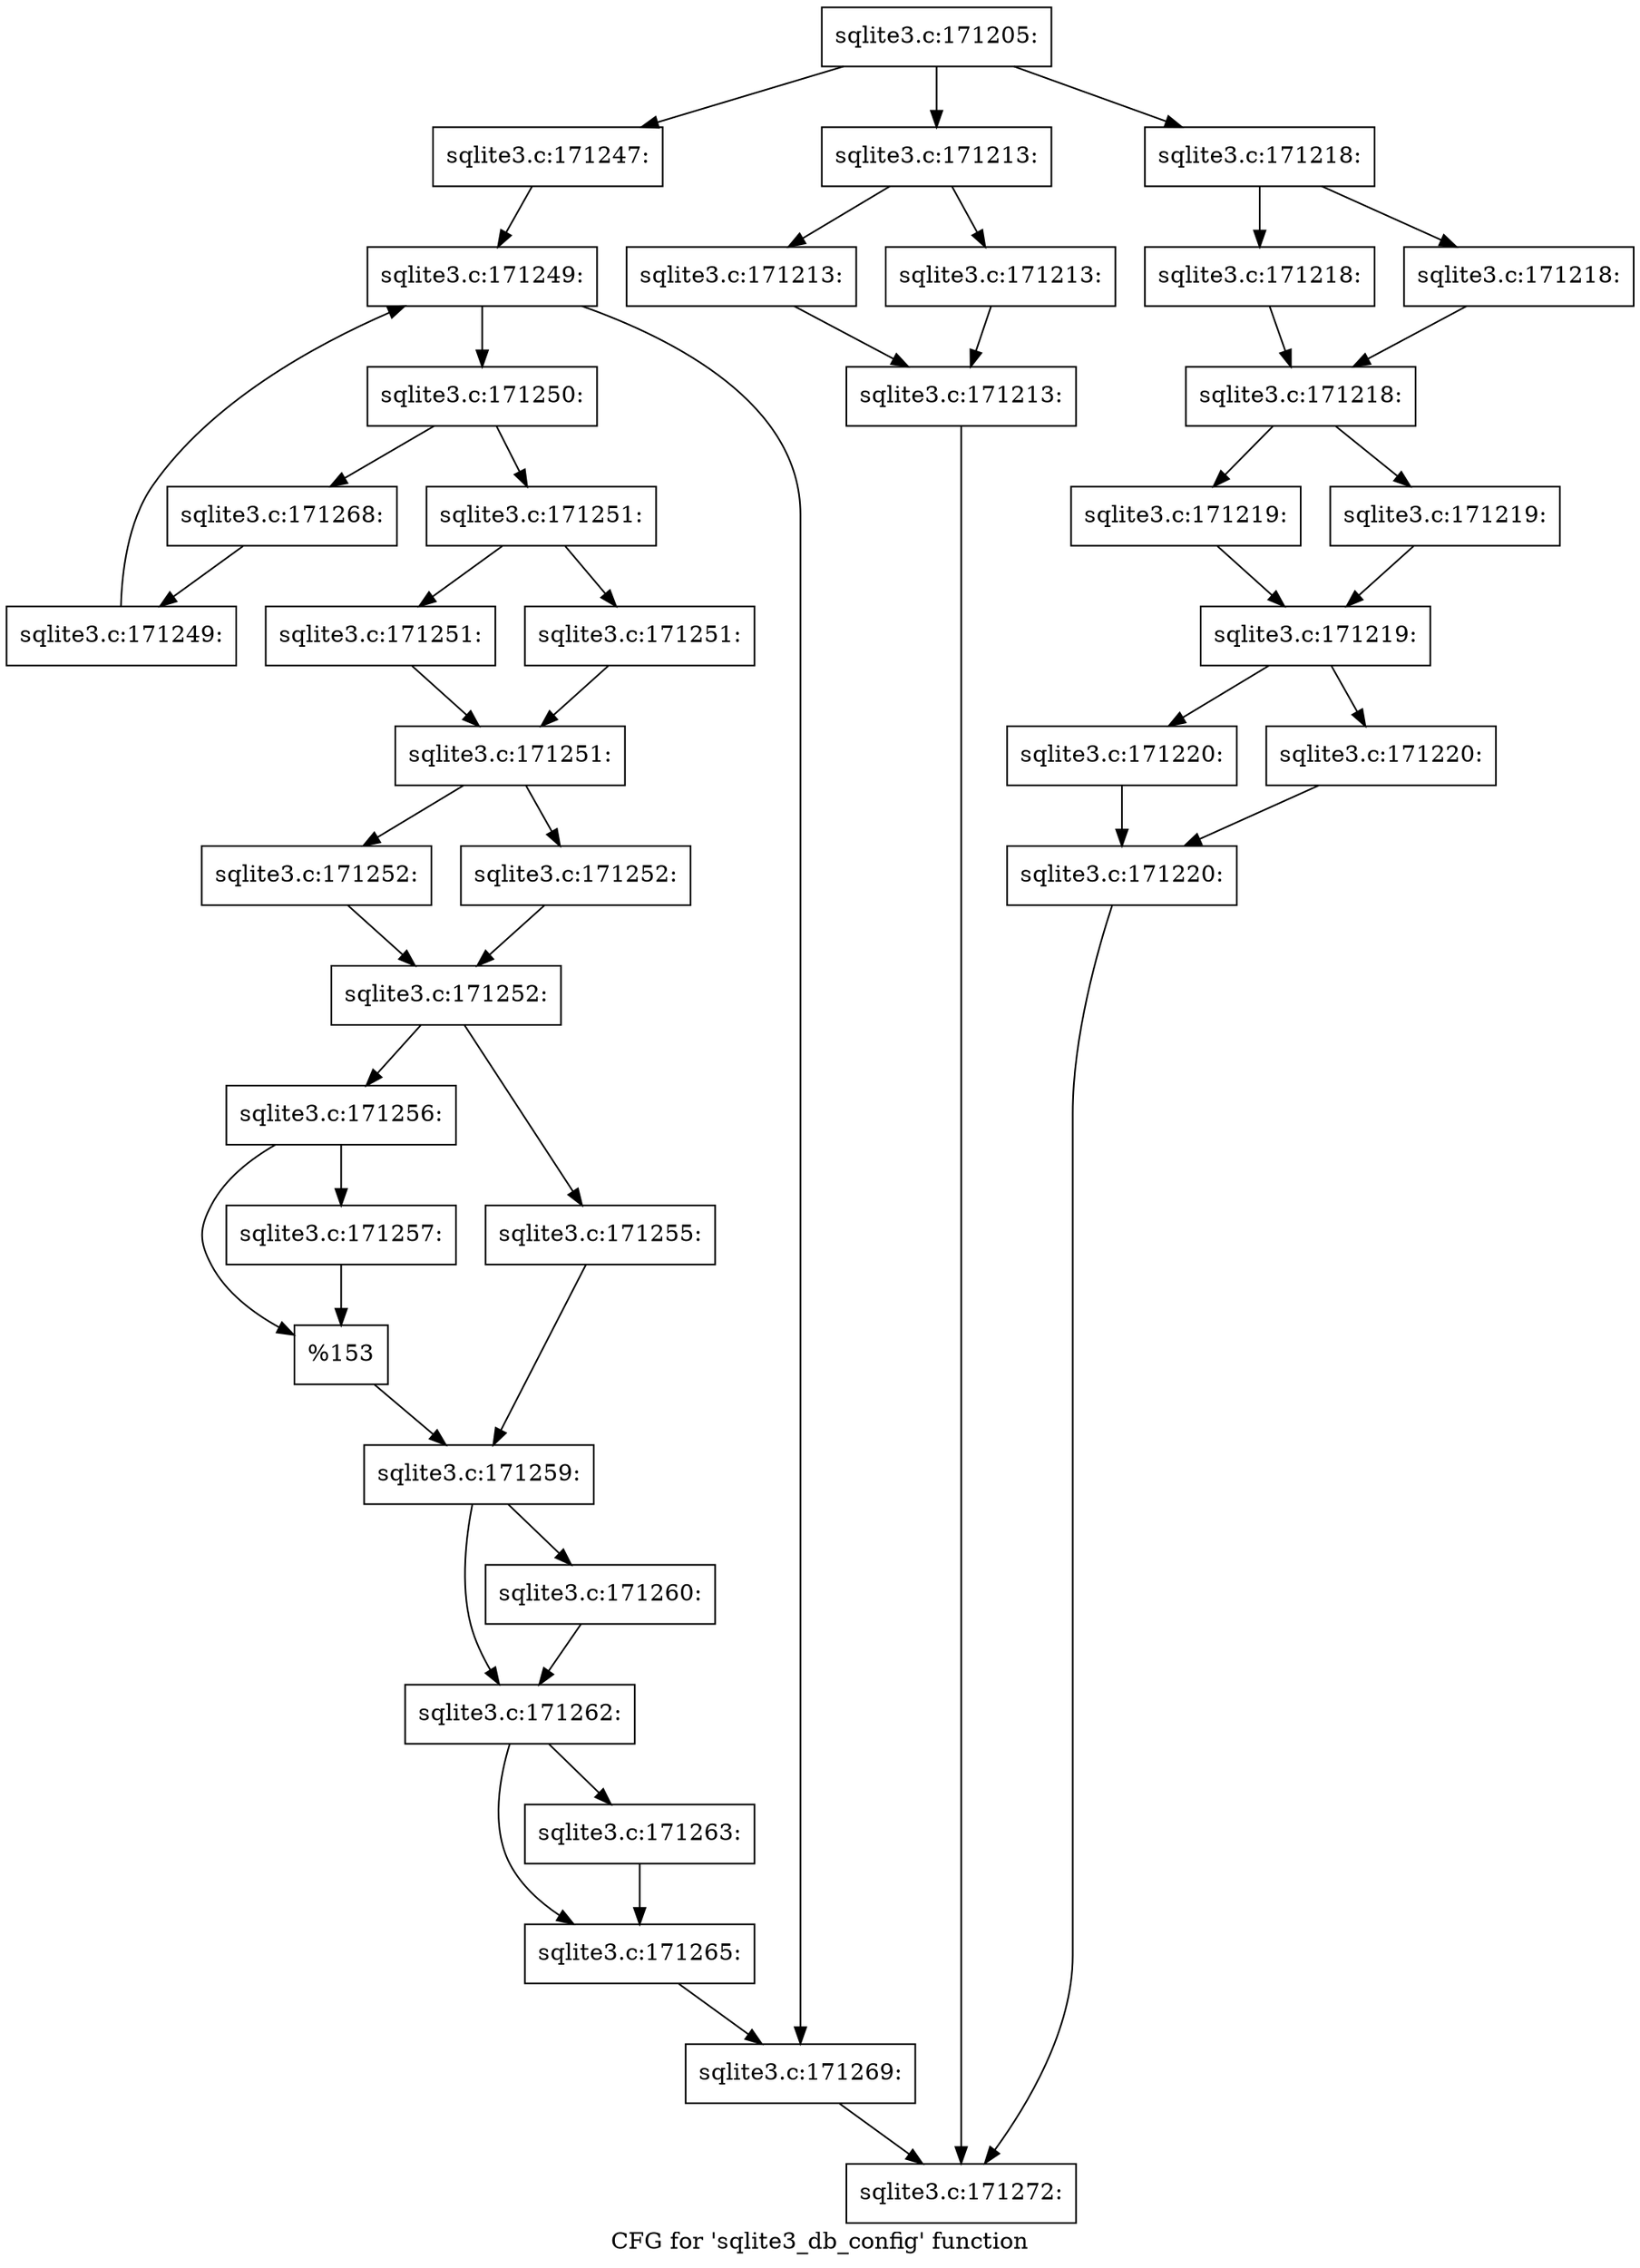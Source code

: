 digraph "CFG for 'sqlite3_db_config' function" {
	label="CFG for 'sqlite3_db_config' function";

	Node0x55c0f56f5e10 [shape=record,label="{sqlite3.c:171205:}"];
	Node0x55c0f56f5e10 -> Node0x55c0f5b51a20;
	Node0x55c0f56f5e10 -> Node0x55c0f5b51b20;
	Node0x55c0f56f5e10 -> Node0x55c0f5b52f30;
	Node0x55c0f5b51b20 [shape=record,label="{sqlite3.c:171213:}"];
	Node0x55c0f5b51b20 -> Node0x55c0f5b51ef0;
	Node0x55c0f5b51b20 -> Node0x55c0f5b51f40;
	Node0x55c0f5b51ef0 [shape=record,label="{sqlite3.c:171213:}"];
	Node0x55c0f5b51ef0 -> Node0x55c0f5b51f90;
	Node0x55c0f5b51f40 [shape=record,label="{sqlite3.c:171213:}"];
	Node0x55c0f5b51f40 -> Node0x55c0f5b51f90;
	Node0x55c0f5b51f90 [shape=record,label="{sqlite3.c:171213:}"];
	Node0x55c0f5b51f90 -> Node0x55c0f5b51930;
	Node0x55c0f5b52f30 [shape=record,label="{sqlite3.c:171218:}"];
	Node0x55c0f5b52f30 -> Node0x55c0f5b53590;
	Node0x55c0f5b52f30 -> Node0x55c0f5b535e0;
	Node0x55c0f5b53590 [shape=record,label="{sqlite3.c:171218:}"];
	Node0x55c0f5b53590 -> Node0x55c0f5b53630;
	Node0x55c0f5b535e0 [shape=record,label="{sqlite3.c:171218:}"];
	Node0x55c0f5b535e0 -> Node0x55c0f5b53630;
	Node0x55c0f5b53630 [shape=record,label="{sqlite3.c:171218:}"];
	Node0x55c0f5b53630 -> Node0x55c0f5b54590;
	Node0x55c0f5b53630 -> Node0x55c0f5b545e0;
	Node0x55c0f5b54590 [shape=record,label="{sqlite3.c:171219:}"];
	Node0x55c0f5b54590 -> Node0x55c0f5b54630;
	Node0x55c0f5b545e0 [shape=record,label="{sqlite3.c:171219:}"];
	Node0x55c0f5b545e0 -> Node0x55c0f5b54630;
	Node0x55c0f5b54630 [shape=record,label="{sqlite3.c:171219:}"];
	Node0x55c0f5b54630 -> Node0x55c0f5b55590;
	Node0x55c0f5b54630 -> Node0x55c0f5b555e0;
	Node0x55c0f5b55590 [shape=record,label="{sqlite3.c:171220:}"];
	Node0x55c0f5b55590 -> Node0x55c0f5b55630;
	Node0x55c0f5b555e0 [shape=record,label="{sqlite3.c:171220:}"];
	Node0x55c0f5b555e0 -> Node0x55c0f5b55630;
	Node0x55c0f5b55630 [shape=record,label="{sqlite3.c:171220:}"];
	Node0x55c0f5b55630 -> Node0x55c0f5b51930;
	Node0x55c0f5b51a20 [shape=record,label="{sqlite3.c:171247:}"];
	Node0x55c0f5b51a20 -> Node0x55c0f5b57dd0;
	Node0x55c0f5b57dd0 [shape=record,label="{sqlite3.c:171249:}"];
	Node0x55c0f5b57dd0 -> Node0x55c0f5b57f10;
	Node0x55c0f5b57dd0 -> Node0x55c0f5b56710;
	Node0x55c0f5b57f10 [shape=record,label="{sqlite3.c:171250:}"];
	Node0x55c0f5b57f10 -> Node0x55c0f69ce990;
	Node0x55c0f5b57f10 -> Node0x55c0f69ce9e0;
	Node0x55c0f69ce990 [shape=record,label="{sqlite3.c:171251:}"];
	Node0x55c0f69ce990 -> Node0x55c0f69cf540;
	Node0x55c0f69ce990 -> Node0x55c0f69cf590;
	Node0x55c0f69cf540 [shape=record,label="{sqlite3.c:171251:}"];
	Node0x55c0f69cf540 -> Node0x55c0f69cf5e0;
	Node0x55c0f69cf590 [shape=record,label="{sqlite3.c:171251:}"];
	Node0x55c0f69cf590 -> Node0x55c0f69cf5e0;
	Node0x55c0f69cf5e0 [shape=record,label="{sqlite3.c:171251:}"];
	Node0x55c0f69cf5e0 -> Node0x55c0f69d0540;
	Node0x55c0f69cf5e0 -> Node0x55c0f69d0590;
	Node0x55c0f69d0540 [shape=record,label="{sqlite3.c:171252:}"];
	Node0x55c0f69d0540 -> Node0x55c0f69d05e0;
	Node0x55c0f69d0590 [shape=record,label="{sqlite3.c:171252:}"];
	Node0x55c0f69d0590 -> Node0x55c0f69d05e0;
	Node0x55c0f69d05e0 [shape=record,label="{sqlite3.c:171252:}"];
	Node0x55c0f69d05e0 -> Node0x55c0f69d15c0;
	Node0x55c0f69d05e0 -> Node0x55c0f69d1660;
	Node0x55c0f69d15c0 [shape=record,label="{sqlite3.c:171255:}"];
	Node0x55c0f69d15c0 -> Node0x55c0f69d1610;
	Node0x55c0f69d1660 [shape=record,label="{sqlite3.c:171256:}"];
	Node0x55c0f69d1660 -> Node0x55c0f69d21f0;
	Node0x55c0f69d1660 -> Node0x55c0f69d2240;
	Node0x55c0f69d21f0 [shape=record,label="{sqlite3.c:171257:}"];
	Node0x55c0f69d21f0 -> Node0x55c0f69d2240;
	Node0x55c0f69d2240 [shape=record,label="{%153}"];
	Node0x55c0f69d2240 -> Node0x55c0f69d1610;
	Node0x55c0f69d1610 [shape=record,label="{sqlite3.c:171259:}"];
	Node0x55c0f69d1610 -> Node0x55c0f69d2f90;
	Node0x55c0f69d1610 -> Node0x55c0f69d2fe0;
	Node0x55c0f69d2f90 [shape=record,label="{sqlite3.c:171260:}"];
	Node0x55c0f69d2f90 -> Node0x55c0f69d2fe0;
	Node0x55c0f69d2fe0 [shape=record,label="{sqlite3.c:171262:}"];
	Node0x55c0f69d2fe0 -> Node0x55c0f69d3810;
	Node0x55c0f69d2fe0 -> Node0x55c0f69d3860;
	Node0x55c0f69d3810 [shape=record,label="{sqlite3.c:171263:}"];
	Node0x55c0f69d3810 -> Node0x55c0f69d3860;
	Node0x55c0f69d3860 [shape=record,label="{sqlite3.c:171265:}"];
	Node0x55c0f69d3860 -> Node0x55c0f5b56710;
	Node0x55c0f69ce9e0 [shape=record,label="{sqlite3.c:171268:}"];
	Node0x55c0f69ce9e0 -> Node0x55c0f5b57e80;
	Node0x55c0f5b57e80 [shape=record,label="{sqlite3.c:171249:}"];
	Node0x55c0f5b57e80 -> Node0x55c0f5b57dd0;
	Node0x55c0f5b56710 [shape=record,label="{sqlite3.c:171269:}"];
	Node0x55c0f5b56710 -> Node0x55c0f5b51930;
	Node0x55c0f5b51930 [shape=record,label="{sqlite3.c:171272:}"];
}
